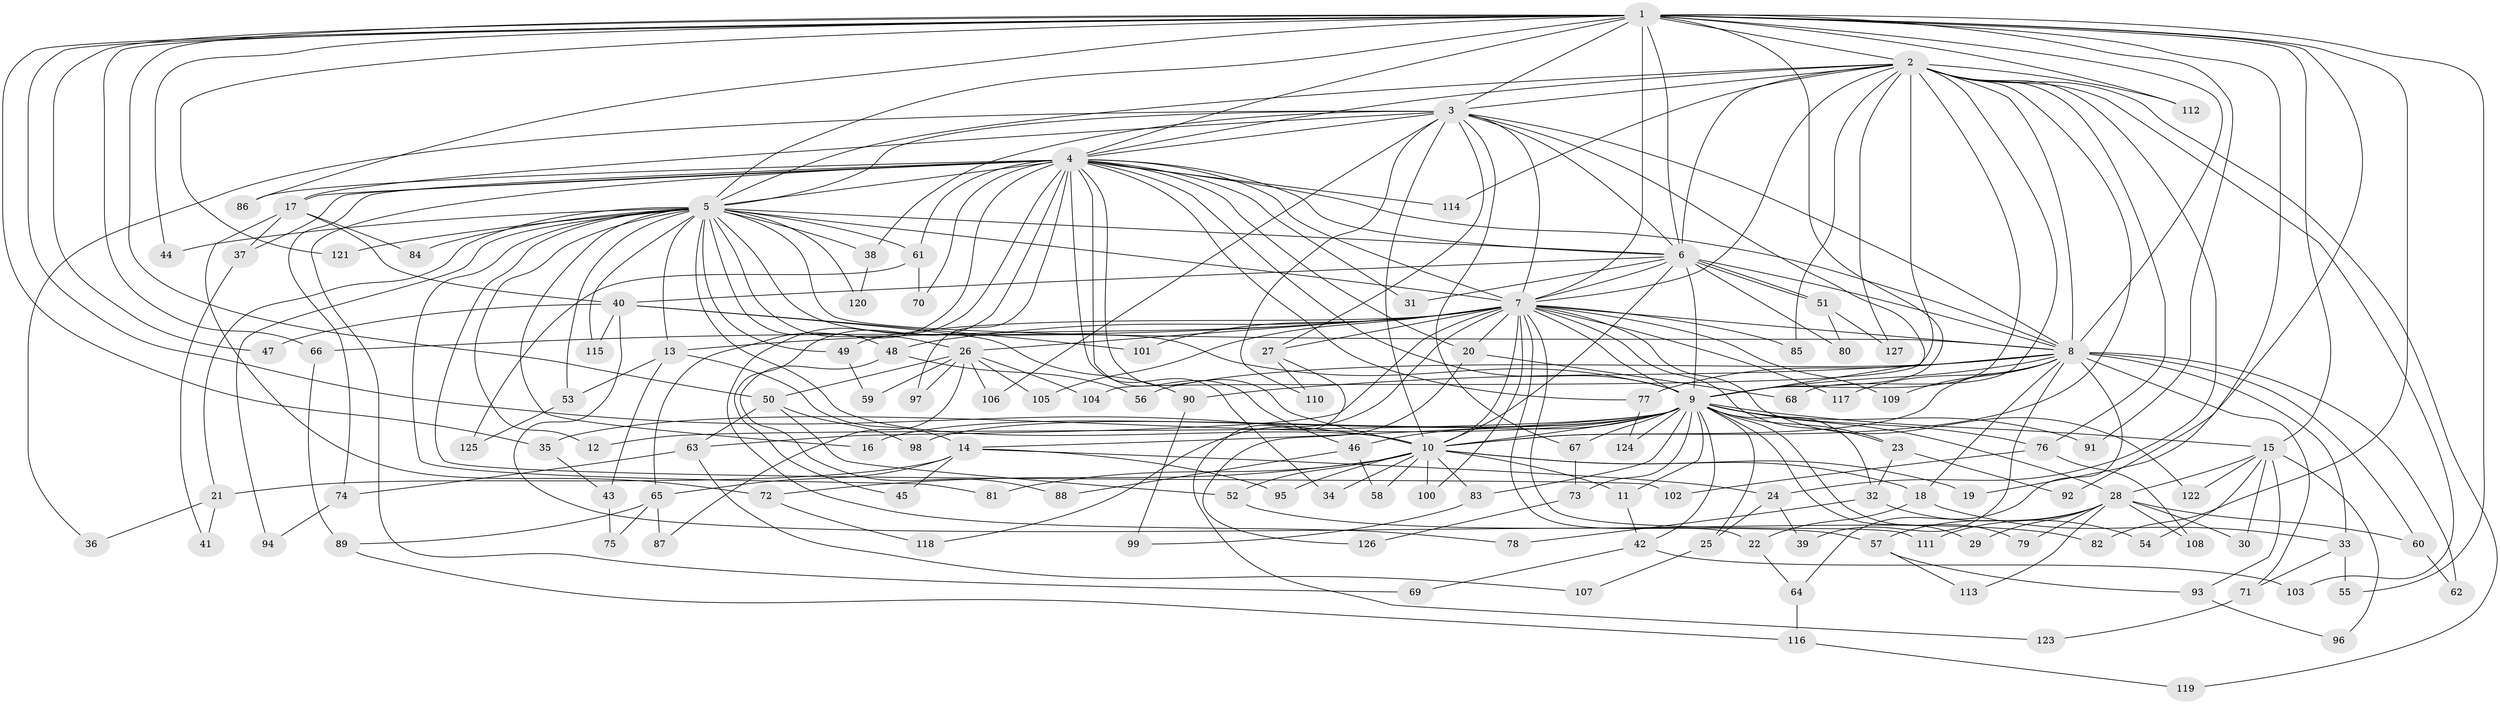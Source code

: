 // Generated by graph-tools (version 1.1) at 2025/14/03/09/25 04:14:04]
// undirected, 127 vertices, 279 edges
graph export_dot {
graph [start="1"]
  node [color=gray90,style=filled];
  1;
  2;
  3;
  4;
  5;
  6;
  7;
  8;
  9;
  10;
  11;
  12;
  13;
  14;
  15;
  16;
  17;
  18;
  19;
  20;
  21;
  22;
  23;
  24;
  25;
  26;
  27;
  28;
  29;
  30;
  31;
  32;
  33;
  34;
  35;
  36;
  37;
  38;
  39;
  40;
  41;
  42;
  43;
  44;
  45;
  46;
  47;
  48;
  49;
  50;
  51;
  52;
  53;
  54;
  55;
  56;
  57;
  58;
  59;
  60;
  61;
  62;
  63;
  64;
  65;
  66;
  67;
  68;
  69;
  70;
  71;
  72;
  73;
  74;
  75;
  76;
  77;
  78;
  79;
  80;
  81;
  82;
  83;
  84;
  85;
  86;
  87;
  88;
  89;
  90;
  91;
  92;
  93;
  94;
  95;
  96;
  97;
  98;
  99;
  100;
  101;
  102;
  103;
  104;
  105;
  106;
  107;
  108;
  109;
  110;
  111;
  112;
  113;
  114;
  115;
  116;
  117;
  118;
  119;
  120;
  121;
  122;
  123;
  124;
  125;
  126;
  127;
  1 -- 2;
  1 -- 3;
  1 -- 4;
  1 -- 5;
  1 -- 6;
  1 -- 7;
  1 -- 8;
  1 -- 9;
  1 -- 10;
  1 -- 15;
  1 -- 19;
  1 -- 35;
  1 -- 44;
  1 -- 47;
  1 -- 50;
  1 -- 55;
  1 -- 66;
  1 -- 82;
  1 -- 86;
  1 -- 91;
  1 -- 92;
  1 -- 112;
  1 -- 121;
  2 -- 3;
  2 -- 4;
  2 -- 5;
  2 -- 6;
  2 -- 7;
  2 -- 8;
  2 -- 9;
  2 -- 10;
  2 -- 24;
  2 -- 68;
  2 -- 76;
  2 -- 85;
  2 -- 103;
  2 -- 104;
  2 -- 112;
  2 -- 114;
  2 -- 119;
  2 -- 127;
  3 -- 4;
  3 -- 5;
  3 -- 6;
  3 -- 7;
  3 -- 8;
  3 -- 9;
  3 -- 10;
  3 -- 17;
  3 -- 27;
  3 -- 36;
  3 -- 38;
  3 -- 67;
  3 -- 106;
  3 -- 110;
  4 -- 5;
  4 -- 6;
  4 -- 7;
  4 -- 8;
  4 -- 9;
  4 -- 10;
  4 -- 17;
  4 -- 20;
  4 -- 31;
  4 -- 34;
  4 -- 37;
  4 -- 45;
  4 -- 46;
  4 -- 61;
  4 -- 65;
  4 -- 69;
  4 -- 70;
  4 -- 74;
  4 -- 77;
  4 -- 78;
  4 -- 86;
  4 -- 97;
  4 -- 114;
  5 -- 6;
  5 -- 7;
  5 -- 8;
  5 -- 9;
  5 -- 10;
  5 -- 12;
  5 -- 13;
  5 -- 16;
  5 -- 21;
  5 -- 26;
  5 -- 38;
  5 -- 44;
  5 -- 48;
  5 -- 49;
  5 -- 53;
  5 -- 61;
  5 -- 81;
  5 -- 84;
  5 -- 94;
  5 -- 102;
  5 -- 115;
  5 -- 120;
  5 -- 121;
  6 -- 7;
  6 -- 8;
  6 -- 9;
  6 -- 10;
  6 -- 31;
  6 -- 40;
  6 -- 51;
  6 -- 51;
  6 -- 80;
  7 -- 8;
  7 -- 9;
  7 -- 10;
  7 -- 13;
  7 -- 20;
  7 -- 22;
  7 -- 23;
  7 -- 26;
  7 -- 27;
  7 -- 48;
  7 -- 49;
  7 -- 63;
  7 -- 66;
  7 -- 85;
  7 -- 100;
  7 -- 101;
  7 -- 105;
  7 -- 109;
  7 -- 111;
  7 -- 117;
  7 -- 118;
  7 -- 122;
  8 -- 9;
  8 -- 10;
  8 -- 18;
  8 -- 33;
  8 -- 39;
  8 -- 56;
  8 -- 60;
  8 -- 62;
  8 -- 64;
  8 -- 71;
  8 -- 77;
  8 -- 90;
  8 -- 109;
  8 -- 117;
  9 -- 10;
  9 -- 11;
  9 -- 12;
  9 -- 14;
  9 -- 15;
  9 -- 16;
  9 -- 23;
  9 -- 25;
  9 -- 28;
  9 -- 29;
  9 -- 32;
  9 -- 35;
  9 -- 42;
  9 -- 46;
  9 -- 67;
  9 -- 73;
  9 -- 76;
  9 -- 79;
  9 -- 83;
  9 -- 91;
  9 -- 98;
  9 -- 124;
  10 -- 11;
  10 -- 18;
  10 -- 19;
  10 -- 34;
  10 -- 52;
  10 -- 58;
  10 -- 72;
  10 -- 81;
  10 -- 83;
  10 -- 95;
  10 -- 100;
  11 -- 42;
  13 -- 14;
  13 -- 43;
  13 -- 53;
  14 -- 21;
  14 -- 24;
  14 -- 45;
  14 -- 65;
  14 -- 95;
  15 -- 28;
  15 -- 30;
  15 -- 54;
  15 -- 93;
  15 -- 96;
  15 -- 122;
  17 -- 37;
  17 -- 40;
  17 -- 72;
  17 -- 84;
  18 -- 22;
  18 -- 33;
  20 -- 68;
  20 -- 126;
  21 -- 36;
  21 -- 41;
  22 -- 64;
  23 -- 32;
  23 -- 92;
  24 -- 25;
  24 -- 39;
  25 -- 107;
  26 -- 50;
  26 -- 59;
  26 -- 87;
  26 -- 97;
  26 -- 104;
  26 -- 105;
  26 -- 106;
  27 -- 110;
  27 -- 123;
  28 -- 29;
  28 -- 30;
  28 -- 57;
  28 -- 60;
  28 -- 79;
  28 -- 108;
  28 -- 111;
  28 -- 113;
  32 -- 54;
  32 -- 78;
  33 -- 55;
  33 -- 71;
  35 -- 43;
  37 -- 41;
  38 -- 120;
  40 -- 47;
  40 -- 57;
  40 -- 90;
  40 -- 101;
  40 -- 115;
  42 -- 69;
  42 -- 103;
  43 -- 75;
  46 -- 58;
  46 -- 88;
  48 -- 56;
  48 -- 88;
  49 -- 59;
  50 -- 52;
  50 -- 63;
  50 -- 98;
  51 -- 80;
  51 -- 127;
  52 -- 82;
  53 -- 125;
  57 -- 93;
  57 -- 113;
  60 -- 62;
  61 -- 70;
  61 -- 125;
  63 -- 74;
  63 -- 107;
  64 -- 116;
  65 -- 75;
  65 -- 87;
  65 -- 89;
  66 -- 89;
  67 -- 73;
  71 -- 123;
  72 -- 118;
  73 -- 126;
  74 -- 94;
  76 -- 102;
  76 -- 108;
  77 -- 124;
  83 -- 99;
  89 -- 116;
  90 -- 99;
  93 -- 96;
  116 -- 119;
}
